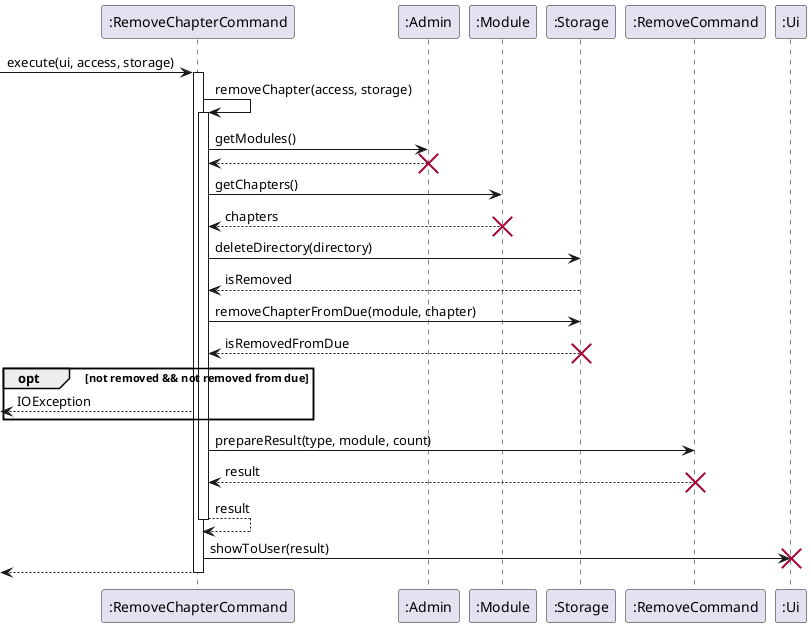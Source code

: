@startuml
-> ":RemoveChapterCommand" : execute(ui, access, storage)
activate ":RemoveChapterCommand"
":RemoveChapterCommand" -> ":RemoveChapterCommand" : removeChapter(access, storage)
activate ":RemoveChapterCommand"
":RemoveChapterCommand" -> ":Admin" : getModules()
":RemoveChapterCommand" <-- ":Admin"
destroy ":Admin"
":RemoveChapterCommand" -> ":Module" : getChapters()
":RemoveChapterCommand" <-- ":Module" : chapters
destroy ":Module"
":RemoveChapterCommand" -> ":Storage" : deleteDirectory(directory)
":RemoveChapterCommand" <-- ":Storage" : isRemoved
":RemoveChapterCommand" -> ":Storage" : removeChapterFromDue(module, chapter)
":RemoveChapterCommand" <-- ":Storage" : isRemovedFromDue
destroy ":Storage"
opt not removed && not removed from due
    <-- ":RemoveChapterCommand" : IOException
end
":RemoveChapterCommand" -> ":RemoveCommand" : prepareResult(type, module, count)
":RemoveChapterCommand" <-- ":RemoveCommand" : result
destroy ":RemoveCommand"
":RemoveChapterCommand" --> ":RemoveChapterCommand" : result
deactivate ":RemoveChapterCommand"
":RemoveChapterCommand" -> ":Ui" : showToUser(result)
destroy ":Ui"
<-- ":RemoveChapterCommand"
deactivate ":RemoveChapterCommand"
@enduml